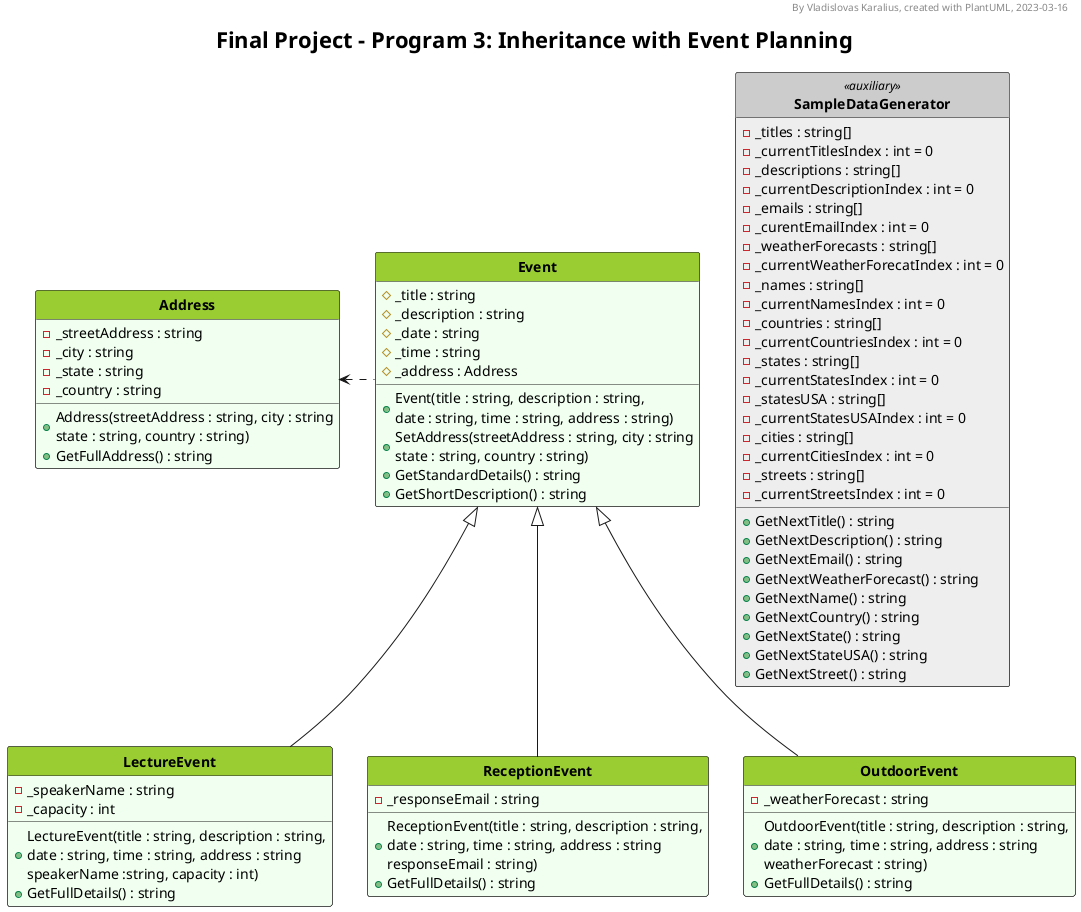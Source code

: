 @startuml UML_diagram

'--Formatting options--
hide circle
hide empty members
'skinparam classAttributeIconSize 0
skinparam style strictuml
'skinparam groupInheritance 2
'skinparam linetype ortho
'skinparam Nodesep 15
'skinparam Ranksep 25
'left to right direction

'--Styling--
'skinparam BackgroundColor White/LightGreen
skinparam TitleFontSize 22

<style>
classDiagram {
  class {
    '-attributes and methods-
    'FontSize 14
    'FontColor black
    'BackgroundColor #fefece
    BackgroundColor #f0fff0
    'RoundCorner 0
    '-class name-
    header {
      'FontSize 12
      'FontColor Black
      FontStyle bold
      BackgroundColor YellowGreen
    }

    ' Alternative class style 1
    .gaming {
      BackgroundColor Bisque
      header {
        BackgroundColor Orange
      }
    }

    ' Alternative class style 2
    .auxiliary {
      BackgroundColor #eeeeee
      header {
        BackgroundColor #cccccc
      }
    }
  }
  
  note {
    BackgroundColor Yellow
  }
  legend {
    FontSize 18
  }
</style>

'--Header, title, caption--
header By Vladislovas Karalius, created with PlantUML, 2023-03-16
title Final Project - Program 3: Inheritance with Event Planning

'--Main--
class Event {
  # _title : string
  # _description : string
  # _date : string
  # _time : string
  # _address : Address
  + Event(title : string, description : string,\ndate : string, time : string, address : string)
  + SetAddress(streetAddress : string, city : string\nstate : string, country : string)
  + GetStandardDetails() : string
  + GetShortDescription() : string
}

class Address {
  - _streetAddress : string
  - _city : string
  - _state : string
  - _country : string
  + Address(streetAddress : string, city : string\nstate : string, country : string)
  + GetFullAddress() : string
}

class LectureEvent extends Event {
- _speakerName : string
- _capacity : int
+ LectureEvent(title : string, description : string,\ndate : string, time : string, address : string\nspeakerName :string, capacity : int)
+ GetFullDetails() : string
}

class ReceptionEvent extends Event {
- _responseEmail : string
+ ReceptionEvent(title : string, description : string,\ndate : string, time : string, address : string\nresponseEmail : string)
+ GetFullDetails() : string
}

class OutdoorEvent extends Event {
- _weatherForecast : string
+ OutdoorEvent(title : string, description : string,\ndate : string, time : string, address : string\nweatherForecast : string)
+ GetFullDetails() : string
}

class SampleDataGenerator <<auxiliary>> {
  - _titles : string[]
  - _currentTitlesIndex : int = 0
  - _descriptions : string[]
  - _currentDescriptionIndex : int = 0
  - _emails : string[]
  - _curentEmailIndex : int = 0
  - _weatherForecasts : string[]
  - _currentWeatherForecatIndex : int = 0
  - _names : string[]
  - _currentNamesIndex : int = 0
  - _countries : string[]
  - _currentCountriesIndex : int = 0
  - _states : string[]
  - _currentStatesIndex : int = 0
  - _statesUSA : string[]
  - _currentStatesUSAIndex : int = 0
  - _cities : string[]
  - _currentCitiesIndex : int = 0
  - _streets : string[]
  - _currentStreetsIndex : int = 0
  + GetNextTitle() : string
  + GetNextDescription() : string
  + GetNextEmail() : string
  + GetNextWeatherForecast() : string
  + GetNextName() : string
  + GetNextCountry() : string
  + GetNextState() : string
  + GetNextStateUSA() : string
  + GetNextStreet() : string
}

Event .l> Address

Event .[hidden] SampleDataGenerator


'--Description--
' legend bottom
' <size:22>__**Core Requirements**__
' The program has one base class **Activity**. This class contains the attributes and methods
' that are common to all activities. Certain functions are put into separate classes as follows:
' endlegend

@enduml